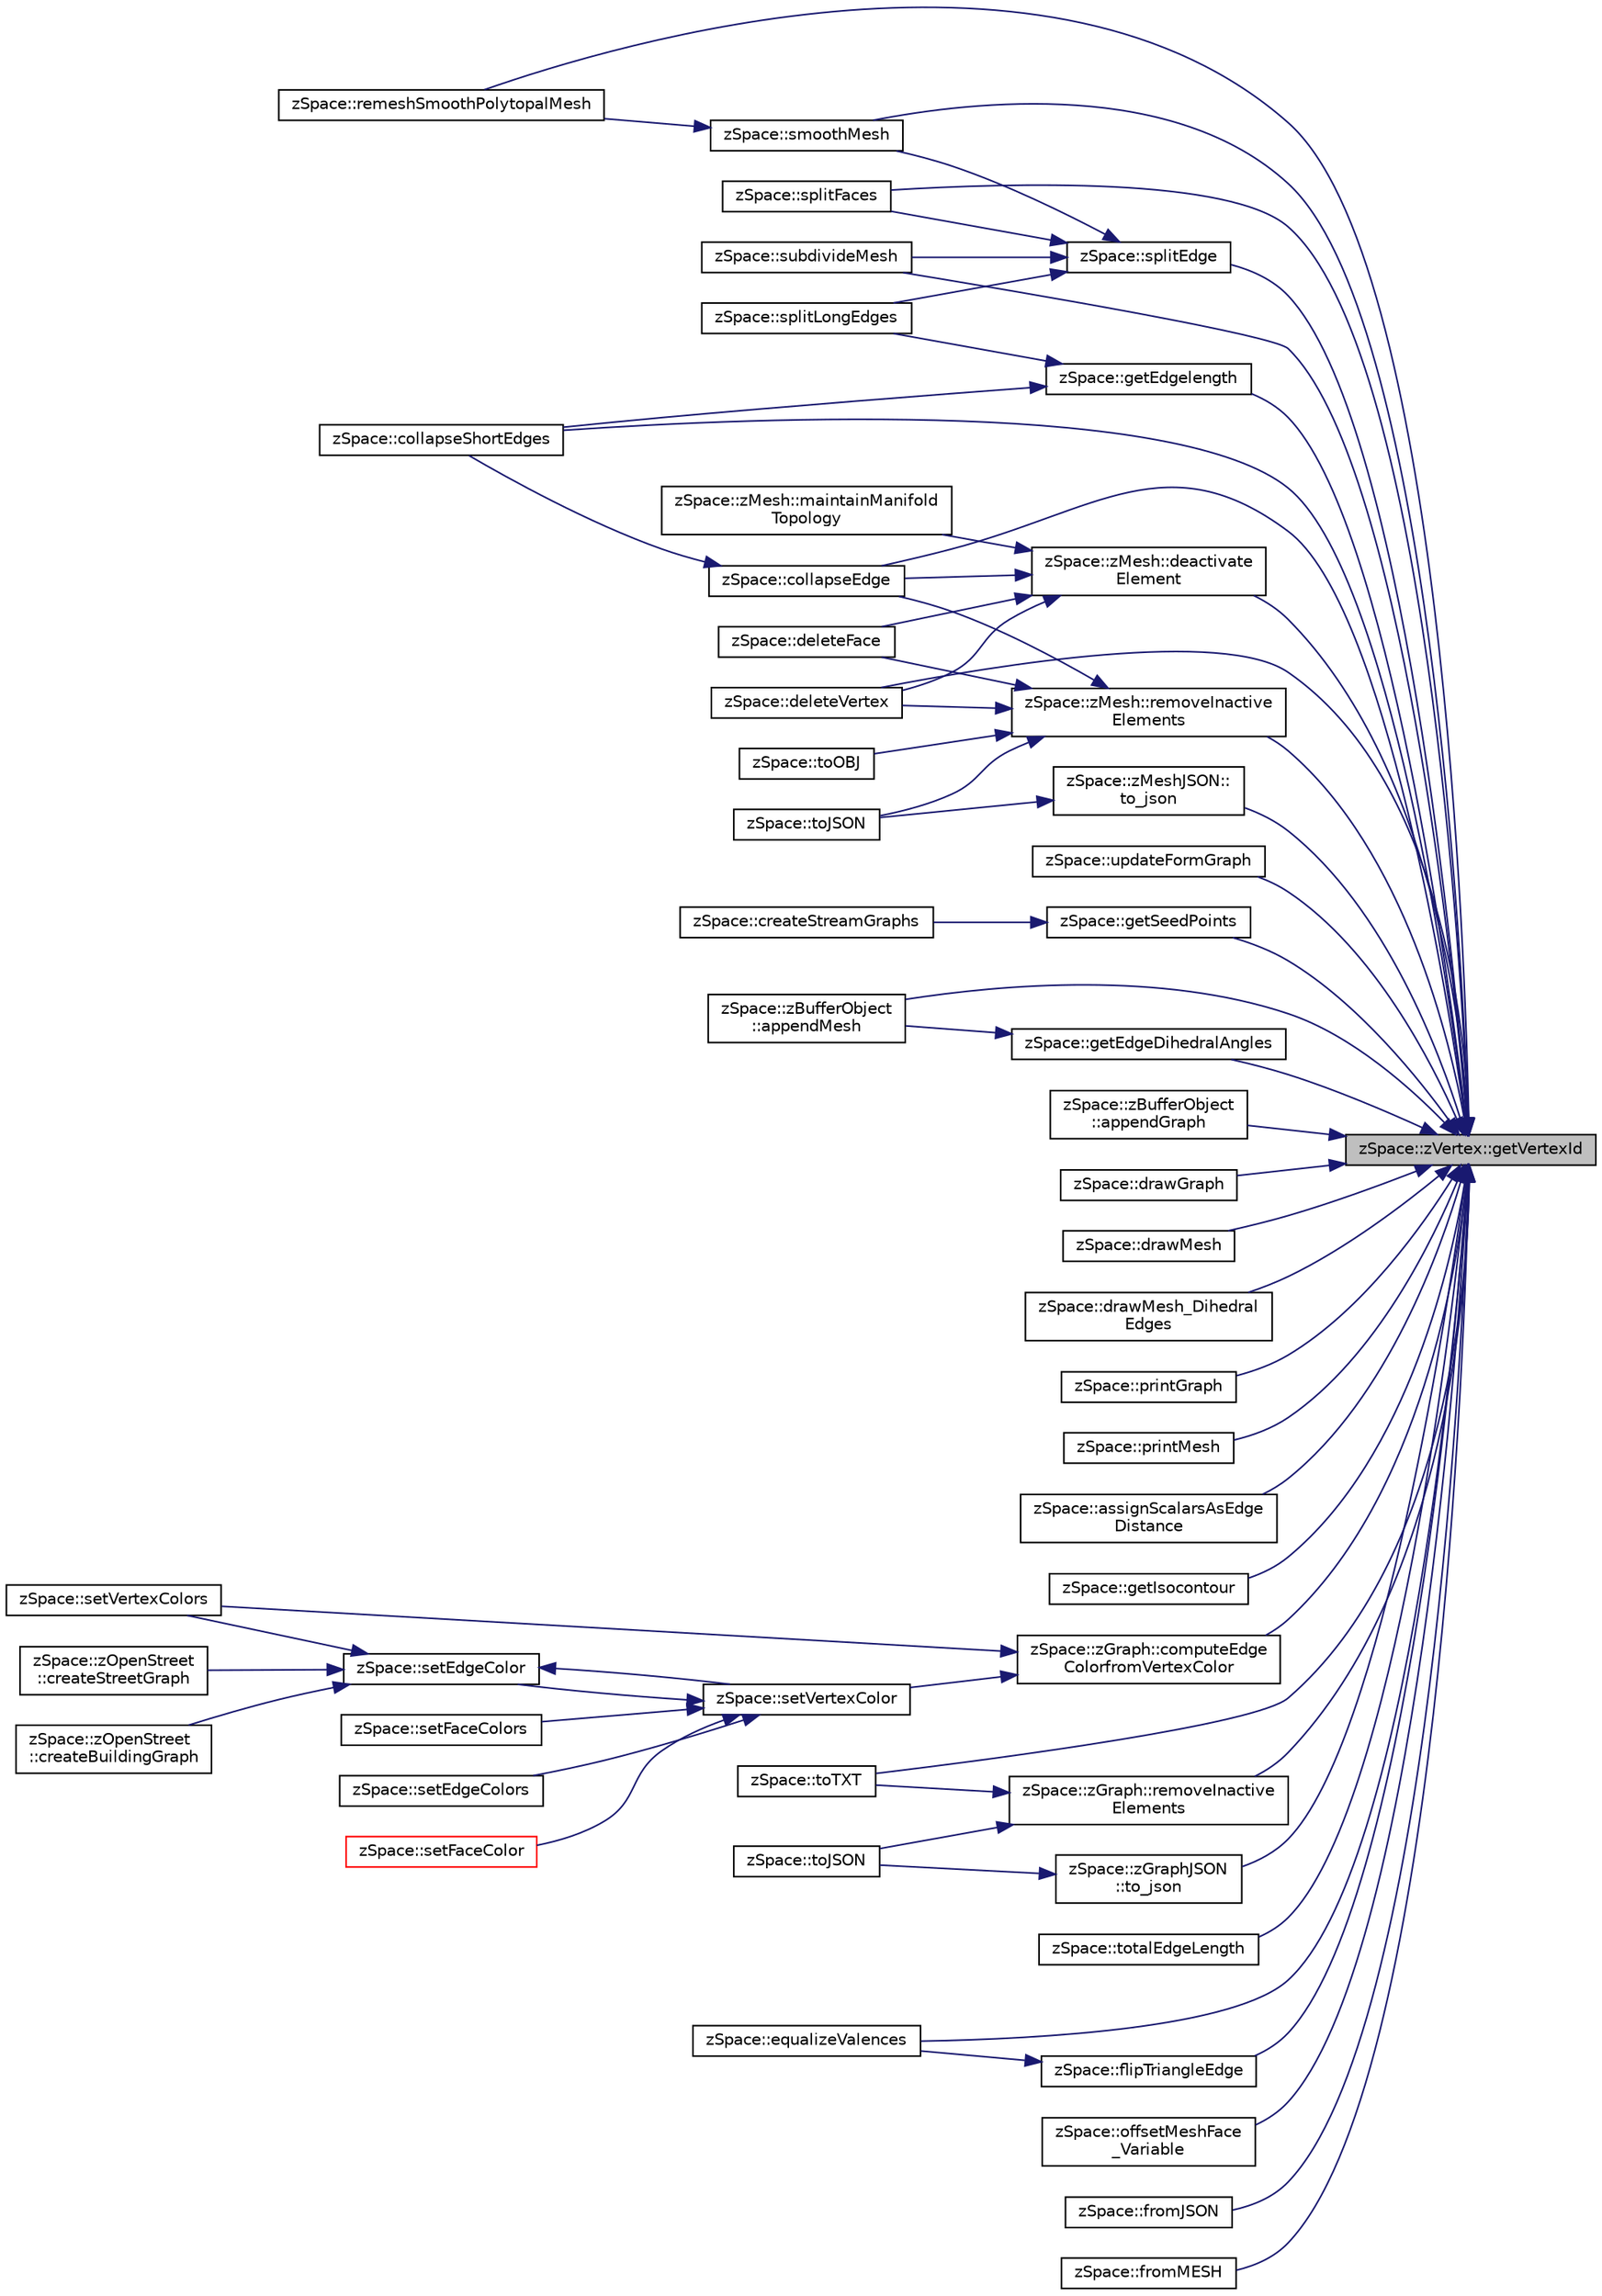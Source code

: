 digraph "zSpace::zVertex::getVertexId"
{
 // LATEX_PDF_SIZE
  edge [fontname="Helvetica",fontsize="10",labelfontname="Helvetica",labelfontsize="10"];
  node [fontname="Helvetica",fontsize="10",shape=record];
  rankdir="RL";
  Node78 [label="zSpace::zVertex::getVertexId",height=0.2,width=0.4,color="black", fillcolor="grey75", style="filled", fontcolor="black",tooltip="This method returns the vertexId of current zVertex."];
  Node78 -> Node79 [dir="back",color="midnightblue",fontsize="10",style="solid",fontname="Helvetica"];
  Node79 [label="zSpace::remeshSmoothPolytopalMesh",height=0.2,width=0.4,color="black", fillcolor="white", style="filled",URL="$group__z_polytopal.html#ga5dd7e372cf8287c0434778b2e58d41f1",tooltip="This method remeshes the smoothed polytopal mesh to have rulings in ony one direction."];
  Node78 -> Node80 [dir="back",color="midnightblue",fontsize="10",style="solid",fontname="Helvetica"];
  Node80 [label="zSpace::updateFormGraph",height=0.2,width=0.4,color="black", fillcolor="white", style="filled",URL="$group__z_polytopal.html#ga4e6850be5b5333e95b01d524d2a51d79",tooltip="This method updates the form diagram."];
  Node78 -> Node81 [dir="back",color="midnightblue",fontsize="10",style="solid",fontname="Helvetica"];
  Node81 [label="zSpace::getSeedPoints",height=0.2,width=0.4,color="black", fillcolor="white", style="filled",URL="$group__z_stream_lines2_d.html#ga0e134353ee94a16509a6a41f8aef3d69",tooltip="This method computes the seed points."];
  Node81 -> Node82 [dir="back",color="midnightblue",fontsize="10",style="solid",fontname="Helvetica"];
  Node82 [label="zSpace::createStreamGraphs",height=0.2,width=0.4,color="black", fillcolor="white", style="filled",URL="$group__z_stream_lines2_d.html#ga6c8dd9b71ecf70aa4d73afa36164ed7e",tooltip="This method creates the stream lines and stores them as a graph."];
  Node78 -> Node83 [dir="back",color="midnightblue",fontsize="10",style="solid",fontname="Helvetica"];
  Node83 [label="zSpace::zBufferObject\l::appendMesh",height=0.2,width=0.4,color="black", fillcolor="white", style="filled",URL="$classz_space_1_1z_buffer_object.html#ac5e8e4b2d6a21dbf4e59ed55a8b8bc58",tooltip="This method appends zMesh to the buffer."];
  Node78 -> Node84 [dir="back",color="midnightblue",fontsize="10",style="solid",fontname="Helvetica"];
  Node84 [label="zSpace::zBufferObject\l::appendGraph",height=0.2,width=0.4,color="black", fillcolor="white", style="filled",URL="$classz_space_1_1z_buffer_object.html#a435dffa7c25389e962ea22c0278707ec",tooltip="This method appends zGraph to the buffer."];
  Node78 -> Node85 [dir="back",color="midnightblue",fontsize="10",style="solid",fontname="Helvetica"];
  Node85 [label="zSpace::drawGraph",height=0.2,width=0.4,color="black", fillcolor="white", style="filled",URL="$group__z_display_utilities.html#ga19e4aa1b12bc2b30484025feecb7554c",tooltip="This method displays the zGraph."];
  Node78 -> Node86 [dir="back",color="midnightblue",fontsize="10",style="solid",fontname="Helvetica"];
  Node86 [label="zSpace::drawMesh",height=0.2,width=0.4,color="black", fillcolor="white", style="filled",URL="$group__z_display_utilities.html#ga0f440b9ebfe50b06cbbbcadb465bb080",tooltip="This method displays the zMesh."];
  Node78 -> Node87 [dir="back",color="midnightblue",fontsize="10",style="solid",fontname="Helvetica"];
  Node87 [label="zSpace::drawMesh_Dihedral\lEdges",height=0.2,width=0.4,color="black", fillcolor="white", style="filled",URL="$group__z_display_utilities.html#ga97fe00f10c314c725e8b314a87c12803",tooltip="This method displays the dihedral edges of a mesh above the input angle threshold."];
  Node78 -> Node88 [dir="back",color="midnightblue",fontsize="10",style="solid",fontname="Helvetica"];
  Node88 [label="zSpace::printGraph",height=0.2,width=0.4,color="black", fillcolor="white", style="filled",URL="$group__z_print_utilities.html#ga96cf7a290a07af957dbe1740993c721d",tooltip="This method prints graph data to the console."];
  Node78 -> Node89 [dir="back",color="midnightblue",fontsize="10",style="solid",fontname="Helvetica"];
  Node89 [label="zSpace::printMesh",height=0.2,width=0.4,color="black", fillcolor="white", style="filled",URL="$group__z_print_utilities.html#ga24820d178bfefb22bc7bf22a3945bb6f",tooltip="This method prints mesh data to the console."];
  Node78 -> Node90 [dir="back",color="midnightblue",fontsize="10",style="solid",fontname="Helvetica"];
  Node90 [label="zSpace::assignScalarsAsEdge\lDistance",height=0.2,width=0.4,color="black", fillcolor="white", style="filled",URL="$group__z_field2_d_utilities.html#gae0e4895a659cd46728f0f9d13adf58ed",tooltip="This method creates a edge distance Field from the input mesh."];
  Node78 -> Node91 [dir="back",color="midnightblue",fontsize="10",style="solid",fontname="Helvetica"];
  Node91 [label="zSpace::getIsocontour",height=0.2,width=0.4,color="black", fillcolor="white", style="filled",URL="$group__z_field2_d_utilities.html#ga6e47ed2966a60fe23fd026823eabac51",tooltip="This method creates a isocontour graph from the input field mesh at the given field threshold."];
  Node78 -> Node92 [dir="back",color="midnightblue",fontsize="10",style="solid",fontname="Helvetica"];
  Node92 [label="zSpace::zGraph::computeEdge\lColorfromVertexColor",height=0.2,width=0.4,color="black", fillcolor="white", style="filled",URL="$classz_space_1_1z_graph.html#a9d24b6ca7f58c16f1284671797267f21",tooltip="This method computes the Edge colors based on the vertex colors."];
  Node92 -> Node93 [dir="back",color="midnightblue",fontsize="10",style="solid",fontname="Helvetica"];
  Node93 [label="zSpace::setVertexColor",height=0.2,width=0.4,color="black", fillcolor="white", style="filled",URL="$group__z_graph_utilities.html#ga7cd47e65d56a0587e3ca4babd1c233e3",tooltip="This method sets vertex color of all the vertices to the input color."];
  Node93 -> Node94 [dir="back",color="midnightblue",fontsize="10",style="solid",fontname="Helvetica"];
  Node94 [label="zSpace::setEdgeColor",height=0.2,width=0.4,color="black", fillcolor="white", style="filled",URL="$group__z_graph_utilities.html#ga2ef9ee7a2c33012bc55bc2592fa6ffdb",tooltip="This method sets edge color of all the edges to the input color."];
  Node94 -> Node95 [dir="back",color="midnightblue",fontsize="10",style="solid",fontname="Helvetica"];
  Node95 [label="zSpace::zOpenStreet\l::createStreetGraph",height=0.2,width=0.4,color="black", fillcolor="white", style="filled",URL="$classz_space_1_1z_open_street.html#a904bd1ba411b9cc0b439f06c409386b9",tooltip="This method creates the street graph from the OSM data."];
  Node94 -> Node96 [dir="back",color="midnightblue",fontsize="10",style="solid",fontname="Helvetica"];
  Node96 [label="zSpace::zOpenStreet\l::createBuildingGraph",height=0.2,width=0.4,color="black", fillcolor="white", style="filled",URL="$classz_space_1_1z_open_street.html#a1c815f333ca41c75227a60c76db85884",tooltip="This method creates the building graph from the OSM data."];
  Node94 -> Node93 [dir="back",color="midnightblue",fontsize="10",style="solid",fontname="Helvetica"];
  Node94 -> Node97 [dir="back",color="midnightblue",fontsize="10",style="solid",fontname="Helvetica"];
  Node97 [label="zSpace::setVertexColors",height=0.2,width=0.4,color="black", fillcolor="white", style="filled",URL="$group__z_graph_utilities.html#gaa088392382ec3b36cc77066a4392349c",tooltip="This method sets vertex color of all the vertices with the input color contatiner."];
  Node93 -> Node98 [dir="back",color="midnightblue",fontsize="10",style="solid",fontname="Helvetica"];
  Node98 [label="zSpace::setEdgeColors",height=0.2,width=0.4,color="black", fillcolor="white", style="filled",URL="$group__z_graph_utilities.html#ga3aa9b12c327be41d5cd6400e8a64aa4d",tooltip="This method sets edge color of all the vertices with the input color contatiner."];
  Node93 -> Node99 [dir="back",color="midnightblue",fontsize="10",style="solid",fontname="Helvetica"];
  Node99 [label="zSpace::setFaceColor",height=0.2,width=0.4,color="red", fillcolor="white", style="filled",URL="$group__z_mesh_utilities.html#ga3dc508ddd0979a3c05704b3a5f8c724e",tooltip="This method sets face color of all the faces to the input color."];
  Node93 -> Node102 [dir="back",color="midnightblue",fontsize="10",style="solid",fontname="Helvetica"];
  Node102 [label="zSpace::setFaceColors",height=0.2,width=0.4,color="black", fillcolor="white", style="filled",URL="$group__z_mesh_utilities.html#ga46a15e7c994f4fb6a25f8e7cd111e536",tooltip="This method sets face color of all the faces to the input color contatiner."];
  Node92 -> Node97 [dir="back",color="midnightblue",fontsize="10",style="solid",fontname="Helvetica"];
  Node78 -> Node103 [dir="back",color="midnightblue",fontsize="10",style="solid",fontname="Helvetica"];
  Node103 [label="zSpace::zGraph::removeInactive\lElements",height=0.2,width=0.4,color="black", fillcolor="white", style="filled",URL="$classz_space_1_1z_graph.html#afdd947e992fda2487ef6a5a3487d9e6b",tooltip="This method removes inactive elements from the array connected with the input type."];
  Node103 -> Node104 [dir="back",color="midnightblue",fontsize="10",style="solid",fontname="Helvetica"];
  Node104 [label="zSpace::toTXT",height=0.2,width=0.4,color="black", fillcolor="white", style="filled",URL="$group__z_i_o___graph.html#ga6578d361dabd565a48e2093a80e6f8b6",tooltip="This method exports zGraph to a TXT file format."];
  Node103 -> Node105 [dir="back",color="midnightblue",fontsize="10",style="solid",fontname="Helvetica"];
  Node105 [label="zSpace::toJSON",height=0.2,width=0.4,color="black", fillcolor="white", style="filled",URL="$group__z_i_o___graph.html#gac49cfef1063731952f6decc21775c747",tooltip="This method exports zGraph to a JSON file format using JSON Modern Library."];
  Node78 -> Node106 [dir="back",color="midnightblue",fontsize="10",style="solid",fontname="Helvetica"];
  Node106 [label="zSpace::totalEdgeLength",height=0.2,width=0.4,color="black", fillcolor="white", style="filled",URL="$group__z_graph_utilities.html#ga35460aaad2c88df17da9be878dcc72f4",tooltip="This method returns the total edge length of the graph."];
  Node78 -> Node107 [dir="back",color="midnightblue",fontsize="10",style="solid",fontname="Helvetica"];
  Node107 [label="zSpace::zMesh::deactivate\lElement",height=0.2,width=0.4,color="black", fillcolor="white", style="filled",URL="$classz_space_1_1z_mesh.html#aea35829fdb54f511f93cef10c85da66c",tooltip="This method deactivates the input elements from the array connected with the input type."];
  Node107 -> Node108 [dir="back",color="midnightblue",fontsize="10",style="solid",fontname="Helvetica"];
  Node108 [label="zSpace::zMesh::maintainManifold\lTopology",height=0.2,width=0.4,color="black", fillcolor="white", style="filled",URL="$classz_space_1_1z_mesh.html#ae66609043bee62d706443ac5dc47304f",tooltip="This method cleans up the mesh to maintain manifolod topology."];
  Node107 -> Node109 [dir="back",color="midnightblue",fontsize="10",style="solid",fontname="Helvetica"];
  Node109 [label="zSpace::deleteVertex",height=0.2,width=0.4,color="black", fillcolor="white", style="filled",URL="$group__z_mesh_modifiers.html#ga20644ac4933b8ae055b0eb47a9df8420",tooltip="This method deletes the mesh vertex given by the input vertex index."];
  Node107 -> Node110 [dir="back",color="midnightblue",fontsize="10",style="solid",fontname="Helvetica"];
  Node110 [label="zSpace::deleteFace",height=0.2,width=0.4,color="black", fillcolor="white", style="filled",URL="$group__z_mesh_modifiers.html#ga24ab0fcd418ba91e387838fdc4711787",tooltip="This method deletes the mesh face given by the input face index."];
  Node107 -> Node111 [dir="back",color="midnightblue",fontsize="10",style="solid",fontname="Helvetica"];
  Node111 [label="zSpace::collapseEdge",height=0.2,width=0.4,color="black", fillcolor="white", style="filled",URL="$group__z_mesh_modifiers.html#ga77533a4e95924fa8c030ba013eef1ec6",tooltip="This method collapses an edge into a vertex."];
  Node111 -> Node112 [dir="back",color="midnightblue",fontsize="10",style="solid",fontname="Helvetica"];
  Node112 [label="zSpace::collapseShortEdges",height=0.2,width=0.4,color="black", fillcolor="white", style="filled",URL="$group__z_mesh_modifiers.html#ga14350e97740cec4f835125fb286fc071",tooltip="This method collapses an edge shorter than the given minimum edge length value if the collapsing does..."];
  Node78 -> Node113 [dir="back",color="midnightblue",fontsize="10",style="solid",fontname="Helvetica"];
  Node113 [label="zSpace::zMesh::removeInactive\lElements",height=0.2,width=0.4,color="black", fillcolor="white", style="filled",URL="$classz_space_1_1z_mesh.html#ab21d59eecb169921b427a7e766d47aa5",tooltip="This method removes inactive elements from the array connected with the input type."];
  Node113 -> Node109 [dir="back",color="midnightblue",fontsize="10",style="solid",fontname="Helvetica"];
  Node113 -> Node110 [dir="back",color="midnightblue",fontsize="10",style="solid",fontname="Helvetica"];
  Node113 -> Node111 [dir="back",color="midnightblue",fontsize="10",style="solid",fontname="Helvetica"];
  Node113 -> Node114 [dir="back",color="midnightblue",fontsize="10",style="solid",fontname="Helvetica"];
  Node114 [label="zSpace::toOBJ",height=0.2,width=0.4,color="black", fillcolor="white", style="filled",URL="$group__z_i_o___mesh.html#ga56d1123fee7864f1a5da2f740b9e589d",tooltip="This method exports zMesh as an OBJ file."];
  Node113 -> Node115 [dir="back",color="midnightblue",fontsize="10",style="solid",fontname="Helvetica"];
  Node115 [label="zSpace::toJSON",height=0.2,width=0.4,color="black", fillcolor="white", style="filled",URL="$group__z_i_o___mesh.html#ga6fccda275363a86353d2750673122d6f",tooltip="This method exports zMesh to a JSON file format using JSON Modern Library."];
  Node78 -> Node109 [dir="back",color="midnightblue",fontsize="10",style="solid",fontname="Helvetica"];
  Node78 -> Node111 [dir="back",color="midnightblue",fontsize="10",style="solid",fontname="Helvetica"];
  Node78 -> Node116 [dir="back",color="midnightblue",fontsize="10",style="solid",fontname="Helvetica"];
  Node116 [label="zSpace::splitEdge",height=0.2,width=0.4,color="black", fillcolor="white", style="filled",URL="$group__z_mesh_modifiers.html#gae7cb2380ed0e9717421bf19db5817cd6",tooltip="This method splits an edge and inserts a vertex along the edge at the input factor."];
  Node116 -> Node117 [dir="back",color="midnightblue",fontsize="10",style="solid",fontname="Helvetica"];
  Node117 [label="zSpace::splitFaces",height=0.2,width=0.4,color="black", fillcolor="white", style="filled",URL="$group__z_mesh_modifiers.html#gaeda022d590a10b38c94e75bc0e278d80",tooltip="This method splits a set of edges and faces of a mesh in a continuous manner."];
  Node116 -> Node118 [dir="back",color="midnightblue",fontsize="10",style="solid",fontname="Helvetica"];
  Node118 [label="zSpace::subdivideMesh",height=0.2,width=0.4,color="black", fillcolor="white", style="filled",URL="$group__z_mesh_modifiers.html#ga8c3af5dd0f40d6f82fd23ceead47dc64",tooltip="This method subdivides all the faces and edges of the mesh."];
  Node116 -> Node119 [dir="back",color="midnightblue",fontsize="10",style="solid",fontname="Helvetica"];
  Node119 [label="zSpace::smoothMesh",height=0.2,width=0.4,color="black", fillcolor="white", style="filled",URL="$group__z_mesh_modifiers.html#ga41f9be96453c21ac7b33b2991c284775",tooltip="This method applies Catmull-Clark subdivision to the mesh."];
  Node119 -> Node79 [dir="back",color="midnightblue",fontsize="10",style="solid",fontname="Helvetica"];
  Node116 -> Node120 [dir="back",color="midnightblue",fontsize="10",style="solid",fontname="Helvetica"];
  Node120 [label="zSpace::splitLongEdges",height=0.2,width=0.4,color="black", fillcolor="white", style="filled",URL="$group__z_mesh_modifiers.html#gad707c82ae843ee9aa108c078161881ca",tooltip="This method splits an edge longer than the given input value at its midpoint and triangulates the mes..."];
  Node78 -> Node121 [dir="back",color="midnightblue",fontsize="10",style="solid",fontname="Helvetica"];
  Node121 [label="zSpace::flipTriangleEdge",height=0.2,width=0.4,color="black", fillcolor="white", style="filled",URL="$group__z_mesh_modifiers.html#ga23b04bfa34f16159cbc2b1c5e1116f39",tooltip="This method flips the edge shared bettwen two rainglua faces."];
  Node121 -> Node122 [dir="back",color="midnightblue",fontsize="10",style="solid",fontname="Helvetica"];
  Node122 [label="zSpace::equalizeValences",height=0.2,width=0.4,color="black", fillcolor="white", style="filled",URL="$group__z_mesh_modifiers.html#ga50d27f458f57c4f90fa9242b05ded2d2",tooltip="This method equalizes the vertex valences by flipping edges of the input triangulated mesh...."];
  Node78 -> Node117 [dir="back",color="midnightblue",fontsize="10",style="solid",fontname="Helvetica"];
  Node78 -> Node118 [dir="back",color="midnightblue",fontsize="10",style="solid",fontname="Helvetica"];
  Node78 -> Node119 [dir="back",color="midnightblue",fontsize="10",style="solid",fontname="Helvetica"];
  Node78 -> Node112 [dir="back",color="midnightblue",fontsize="10",style="solid",fontname="Helvetica"];
  Node78 -> Node122 [dir="back",color="midnightblue",fontsize="10",style="solid",fontname="Helvetica"];
  Node78 -> Node123 [dir="back",color="midnightblue",fontsize="10",style="solid",fontname="Helvetica"];
  Node123 [label="zSpace::getEdgeDihedralAngles",height=0.2,width=0.4,color="black", fillcolor="white", style="filled",URL="$group__z_mesh_utilities.html#gaf531920d8d86c1c508bec8c71d5d9954",tooltip="This method computes the dihedral angle per edge of zMesh."];
  Node123 -> Node83 [dir="back",color="midnightblue",fontsize="10",style="solid",fontname="Helvetica"];
  Node78 -> Node124 [dir="back",color="midnightblue",fontsize="10",style="solid",fontname="Helvetica"];
  Node124 [label="zSpace::getEdgelength",height=0.2,width=0.4,color="black", fillcolor="white", style="filled",URL="$group__z_mesh_utilities.html#gadb0f9eb74233a4839238e29b6b17b9d2",tooltip="This method computes the edge length of the input edge of zMesh."];
  Node124 -> Node120 [dir="back",color="midnightblue",fontsize="10",style="solid",fontname="Helvetica"];
  Node124 -> Node112 [dir="back",color="midnightblue",fontsize="10",style="solid",fontname="Helvetica"];
  Node78 -> Node125 [dir="back",color="midnightblue",fontsize="10",style="solid",fontname="Helvetica"];
  Node125 [label="zSpace::offsetMeshFace\l_Variable",height=0.2,width=0.4,color="black", fillcolor="white", style="filled",URL="$group__z_mesh_utilities.html#ga2d1e96823d5ddafb0c578999217416f5",tooltip="This method returns the vartiable offset positions of a polygon of the input mesh."];
  Node78 -> Node126 [dir="back",color="midnightblue",fontsize="10",style="solid",fontname="Helvetica"];
  Node126 [label="zSpace::fromJSON",height=0.2,width=0.4,color="black", fillcolor="white", style="filled",URL="$group__z_i_o___mesh.html#gad2f07c6da97272b61502c6fab57d83b0",tooltip="This method imports zMesh from a JSON file format using JSON Modern Library."];
  Node78 -> Node127 [dir="back",color="midnightblue",fontsize="10",style="solid",fontname="Helvetica"];
  Node127 [label="zSpace::fromMESH",height=0.2,width=0.4,color="black", fillcolor="white", style="filled",URL="$group__z_i_o___graph.html#gaf0c07f18c8822ecfe7fc06304527d209",tooltip="This method creates zGraph from a input zMesh."];
  Node78 -> Node104 [dir="back",color="midnightblue",fontsize="10",style="solid",fontname="Helvetica"];
  Node78 -> Node128 [dir="back",color="midnightblue",fontsize="10",style="solid",fontname="Helvetica"];
  Node128 [label="zSpace::zMeshJSON::\lto_json",height=0.2,width=0.4,color="black", fillcolor="white", style="filled",URL="$classz_space_1_1z_mesh_j_s_o_n.html#a2f9c901ed11d790ecec40f3ca6ea4a17",tooltip="This method creates the JSON file from the input zMesh using JSON Modern Library."];
  Node128 -> Node115 [dir="back",color="midnightblue",fontsize="10",style="solid",fontname="Helvetica"];
  Node78 -> Node129 [dir="back",color="midnightblue",fontsize="10",style="solid",fontname="Helvetica"];
  Node129 [label="zSpace::zGraphJSON\l::to_json",height=0.2,width=0.4,color="black", fillcolor="white", style="filled",URL="$classz_space_1_1z_graph_j_s_o_n.html#a0325de934ba660bfda600cd91beafc6c",tooltip="This method creates the JSON file from the input zGraph using JSON Modern Library."];
  Node129 -> Node105 [dir="back",color="midnightblue",fontsize="10",style="solid",fontname="Helvetica"];
}
